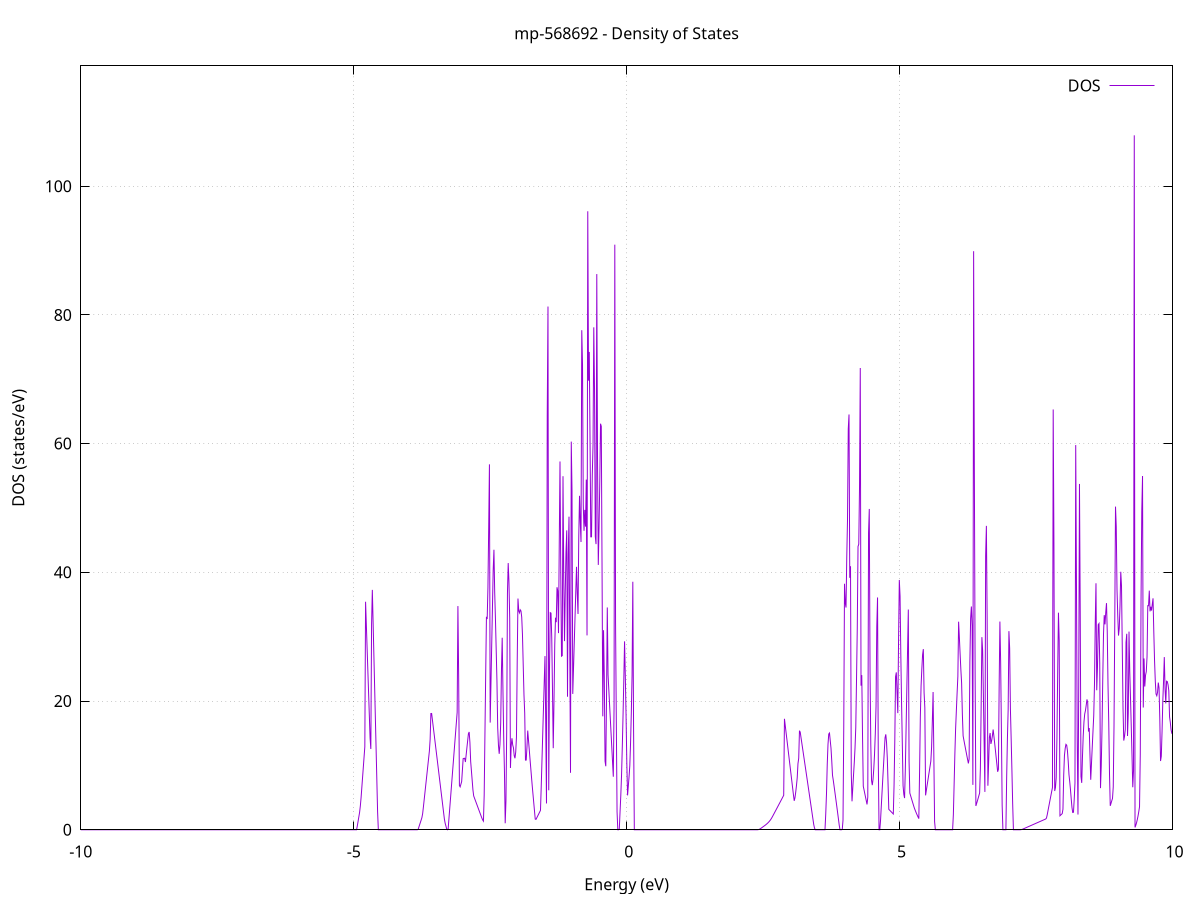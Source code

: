 set title 'mp-568692 - Density of States'
set xlabel 'Energy (eV)'
set ylabel 'DOS (states/eV)'
set grid
set xrange [-10:10]
set yrange [0:118.691]
set xzeroaxis lt -1
set terminal png size 800,600
set output 'mp-568692_dos_gnuplot.png'
plot '-' using 1:2 with lines title 'DOS'
-15.317100 0.000000
-15.303400 0.000000
-15.289600 0.000000
-15.275900 0.000000
-15.262100 0.000000
-15.248400 0.000000
-15.234600 0.000000
-15.220900 0.000000
-15.207100 0.000000
-15.193400 0.000000
-15.179600 0.000000
-15.165900 0.000000
-15.152100 0.000000
-15.138300 0.000000
-15.124600 0.000000
-15.110800 0.000000
-15.097100 0.000000
-15.083300 0.000000
-15.069600 0.000000
-15.055800 0.000000
-15.042100 0.000000
-15.028300 0.000000
-15.014600 0.000000
-15.000800 0.000000
-14.987100 0.000000
-14.973300 0.000000
-14.959600 0.000000
-14.945800 0.000000
-14.932100 0.000000
-14.918300 0.000000
-14.904600 0.000000
-14.890800 0.000000
-14.877100 0.000000
-14.863300 0.000000
-14.849500 0.000000
-14.835800 0.000000
-14.822000 0.000000
-14.808300 0.000000
-14.794500 0.000000
-14.780800 0.000000
-14.767000 0.000000
-14.753300 0.000000
-14.739500 0.000000
-14.725800 0.000000
-14.712000 0.000000
-14.698300 0.000000
-14.684500 0.000000
-14.670800 0.000000
-14.657000 0.000000
-14.643300 0.000000
-14.629500 0.000000
-14.615800 0.000000
-14.602000 0.000000
-14.588300 0.000000
-14.574500 0.000000
-14.560700 0.000000
-14.547000 0.000000
-14.533200 0.000000
-14.519500 0.000000
-14.505700 0.000000
-14.492000 0.000000
-14.478200 0.000000
-14.464500 0.000000
-14.450700 0.000000
-14.437000 0.000000
-14.423200 0.000000
-14.409500 0.000000
-14.395700 0.000000
-14.382000 0.000000
-14.368200 0.000000
-14.354500 0.000000
-14.340700 0.000000
-14.327000 0.000000
-14.313200 0.000000
-14.299400 0.000000
-14.285700 0.000000
-14.271900 0.000000
-14.258200 0.000000
-14.244400 0.000000
-14.230700 0.000000
-14.216900 0.000000
-14.203200 0.000000
-14.189400 0.000000
-14.175700 0.000000
-14.161900 0.000000
-14.148200 0.000000
-14.134400 0.000000
-14.120700 0.000000
-14.106900 0.000000
-14.093200 0.000000
-14.079400 0.000000
-14.065700 22.449300
-14.051900 74.650500
-14.038200 40.347500
-14.024400 6.045500
-14.010600 102.266500
-13.996900 196.701000
-13.983100 0.000000
-13.969400 0.000000
-13.955600 0.000000
-13.941900 0.000000
-13.928100 0.000000
-13.914400 0.000000
-13.900600 0.000000
-13.886900 0.000000
-13.873100 0.000000
-13.859400 0.000000
-13.845600 0.000000
-13.831900 0.000000
-13.818100 0.000000
-13.804400 0.000000
-13.790600 0.000000
-13.776900 0.000000
-13.763100 0.000000
-13.749400 0.000000
-13.735600 0.000000
-13.721800 0.000000
-13.708100 0.000000
-13.694300 0.000000
-13.680600 0.000000
-13.666800 0.000000
-13.653100 0.000000
-13.639300 0.000000
-13.625600 0.000000
-13.611800 3.114900
-13.598100 11.109800
-13.584300 19.122300
-13.570600 27.152500
-13.556800 52.935800
-13.543100 3.145900
-13.529300 0.523300
-13.515600 3.821100
-13.501800 7.434000
-13.488100 11.068400
-13.474300 14.724200
-13.460600 42.680800
-13.446800 258.481800
-13.433000 65.773600
-13.419300 79.774200
-13.405500 77.153600
-13.391800 0.000000
-13.378000 0.000000
-13.364300 0.000000
-13.350500 0.000000
-13.336800 0.000000
-13.323000 0.000000
-13.309300 0.000000
-13.295500 0.000000
-13.281800 105.246600
-13.268000 1.382200
-13.254300 172.675500
-13.240500 112.305400
-13.226800 0.000000
-13.213000 0.000000
-13.199300 0.000000
-13.185500 0.000000
-13.171800 0.000000
-13.158000 0.000000
-13.144200 0.000000
-13.130500 0.000000
-13.116700 0.000000
-13.103000 0.000000
-13.089200 0.000000
-13.075500 0.000000
-13.061700 0.000000
-13.048000 0.000000
-13.034200 0.000000
-13.020500 0.000000
-13.006700 0.000000
-12.993000 0.000000
-12.979200 0.000000
-12.965500 0.000000
-12.951700 0.000000
-12.938000 0.000000
-12.924200 0.000000
-12.910500 66.607600
-12.896700 0.000000
-12.882900 357.716200
-12.869200 0.000000
-12.855400 1118.394400
-12.841700 209.458900
-12.827900 262.311100
-12.814200 0.000000
-12.800400 142.473800
-12.786700 122.234100
-12.772900 0.000000
-12.759200 0.000000
-12.745400 100.367700
-12.731700 91.675200
-12.717900 0.000000
-12.704200 33.273000
-12.690400 84.511400
-12.676700 52.887900
-12.662900 68.444100
-12.649200 24.612500
-12.635400 18.746500
-12.621700 12.879900
-12.607900 7.012600
-12.594100 164.587500
-12.580400 158.787000
-12.566600 203.466400
-12.552900 0.000000
-12.539100 0.000000
-12.525400 0.000000
-12.511600 102.035000
-12.497900 18.758100
-12.484100 39.505900
-12.470400 107.656900
-12.456600 0.000000
-12.442900 0.000000
-12.429100 0.000000
-12.415400 0.000000
-12.401600 0.000000
-12.387900 0.000000
-12.374100 0.000000
-12.360400 0.000000
-12.346600 0.000000
-12.332900 0.000000
-12.319100 0.000000
-12.305300 0.000000
-12.291600 0.000000
-12.277800 0.000000
-12.264100 0.000000
-12.250300 0.000000
-12.236600 0.000000
-12.222800 0.000000
-12.209100 0.000000
-12.195300 0.000000
-12.181600 0.000000
-12.167800 0.000000
-12.154100 0.000000
-12.140300 0.000000
-12.126600 0.000000
-12.112800 0.000000
-12.099100 0.000000
-12.085300 0.000000
-12.071600 0.000000
-12.057800 0.000000
-12.044100 0.000000
-12.030300 0.000000
-12.016500 0.000000
-12.002800 0.000000
-11.989000 0.000000
-11.975300 0.000000
-11.961500 0.000000
-11.947800 0.000000
-11.934000 0.000000
-11.920300 0.000000
-11.906500 0.000000
-11.892800 0.000000
-11.879000 0.000000
-11.865300 0.000000
-11.851500 0.000000
-11.837800 0.000000
-11.824000 0.000000
-11.810300 0.000000
-11.796500 0.000000
-11.782800 0.000000
-11.769000 0.000000
-11.755300 0.000000
-11.741500 0.000000
-11.727700 0.000000
-11.714000 0.000000
-11.700200 0.000000
-11.686500 0.000000
-11.672700 0.000000
-11.659000 0.000000
-11.645200 0.000000
-11.631500 0.000000
-11.617700 0.000000
-11.604000 0.000000
-11.590200 0.000000
-11.576500 0.000000
-11.562700 0.000000
-11.549000 0.000000
-11.535200 0.000000
-11.521500 0.000000
-11.507700 0.000000
-11.494000 0.000000
-11.480200 0.000000
-11.466500 0.000000
-11.452700 0.000000
-11.438900 0.000000
-11.425200 0.000000
-11.411400 0.000000
-11.397700 0.000000
-11.383900 0.000000
-11.370200 0.000000
-11.356400 0.000000
-11.342700 0.000000
-11.328900 0.000000
-11.315200 0.000000
-11.301400 0.000000
-11.287700 0.000000
-11.273900 0.000000
-11.260200 0.000000
-11.246400 0.000000
-11.232700 0.000000
-11.218900 0.000000
-11.205200 0.000000
-11.191400 0.000000
-11.177600 0.000000
-11.163900 0.000000
-11.150100 0.000000
-11.136400 0.000000
-11.122600 0.000000
-11.108900 0.000000
-11.095100 0.000000
-11.081400 0.000000
-11.067600 0.000000
-11.053900 0.000000
-11.040100 0.000000
-11.026400 0.000000
-11.012600 0.000000
-10.998900 0.000000
-10.985100 0.000000
-10.971400 0.000000
-10.957600 0.000000
-10.943900 0.000000
-10.930100 0.000000
-10.916400 0.000000
-10.902600 0.000000
-10.888800 0.000000
-10.875100 0.000000
-10.861300 0.000000
-10.847600 0.000000
-10.833800 0.000000
-10.820100 0.000000
-10.806300 0.000000
-10.792600 0.000000
-10.778800 0.000000
-10.765100 0.000000
-10.751300 0.000000
-10.737600 0.000000
-10.723800 0.000000
-10.710100 0.000000
-10.696300 0.000000
-10.682600 0.000000
-10.668800 0.000000
-10.655100 0.000000
-10.641300 0.000000
-10.627600 0.000000
-10.613800 0.000000
-10.600000 0.000000
-10.586300 0.000000
-10.572500 0.000000
-10.558800 0.000000
-10.545000 0.000000
-10.531300 0.000000
-10.517500 0.000000
-10.503800 0.000000
-10.490000 0.000000
-10.476300 0.000000
-10.462500 0.000000
-10.448800 0.000000
-10.435000 0.000000
-10.421300 0.000000
-10.407500 0.000000
-10.393800 0.000000
-10.380000 0.000000
-10.366300 0.000000
-10.352500 0.000000
-10.338800 0.000000
-10.325000 0.000000
-10.311200 0.000000
-10.297500 0.000000
-10.283700 0.000000
-10.270000 0.000000
-10.256200 0.000000
-10.242500 0.000000
-10.228700 0.000000
-10.215000 0.000000
-10.201200 0.000000
-10.187500 0.000000
-10.173700 0.000000
-10.160000 0.000000
-10.146200 0.000000
-10.132500 0.000000
-10.118700 0.000000
-10.105000 0.000000
-10.091200 0.000000
-10.077500 0.000000
-10.063700 0.000000
-10.050000 0.000000
-10.036200 0.000000
-10.022400 0.000000
-10.008700 0.000000
-9.994900 0.000000
-9.981200 0.000000
-9.967400 0.000000
-9.953700 0.000000
-9.939900 0.000000
-9.926200 0.000000
-9.912400 0.000000
-9.898700 0.000000
-9.884900 0.000000
-9.871200 0.000000
-9.857400 0.000000
-9.843700 0.000000
-9.829900 0.000000
-9.816200 0.000000
-9.802400 0.000000
-9.788700 0.000000
-9.774900 0.000000
-9.761100 0.000000
-9.747400 0.000000
-9.733600 0.000000
-9.719900 0.000000
-9.706100 0.000000
-9.692400 0.000000
-9.678600 0.000000
-9.664900 0.000000
-9.651100 0.000000
-9.637400 0.000000
-9.623600 0.000000
-9.609900 0.000000
-9.596100 0.000000
-9.582400 0.000000
-9.568600 0.000000
-9.554900 0.000000
-9.541100 0.000000
-9.527400 0.000000
-9.513600 0.000000
-9.499900 0.000000
-9.486100 0.000000
-9.472300 0.000000
-9.458600 0.000000
-9.444800 0.000000
-9.431100 0.000000
-9.417300 0.000000
-9.403600 0.000000
-9.389800 0.000000
-9.376100 0.000000
-9.362300 0.000000
-9.348600 0.000000
-9.334800 0.000000
-9.321100 0.000000
-9.307300 0.000000
-9.293600 0.000000
-9.279800 0.000000
-9.266100 0.000000
-9.252300 0.000000
-9.238600 0.000000
-9.224800 0.000000
-9.211100 0.000000
-9.197300 0.000000
-9.183500 0.000000
-9.169800 0.000000
-9.156000 0.000000
-9.142300 0.000000
-9.128500 0.000000
-9.114800 0.000000
-9.101000 0.000000
-9.087300 0.000000
-9.073500 0.000000
-9.059800 0.000000
-9.046000 0.000000
-9.032300 0.000000
-9.018500 0.000000
-9.004800 0.000000
-8.991000 0.000000
-8.977300 0.000000
-8.963500 0.000000
-8.949800 0.000000
-8.936000 0.000000
-8.922300 0.000000
-8.908500 0.000000
-8.894700 0.000000
-8.881000 0.000000
-8.867200 0.000000
-8.853500 0.000000
-8.839700 0.000000
-8.826000 0.000000
-8.812200 0.000000
-8.798500 0.000000
-8.784700 0.000000
-8.771000 0.000000
-8.757200 0.000000
-8.743500 0.000000
-8.729700 0.000000
-8.716000 0.000000
-8.702200 0.000000
-8.688500 0.000000
-8.674700 0.000000
-8.661000 0.000000
-8.647200 0.000000
-8.633500 0.000000
-8.619700 0.000000
-8.605900 0.000000
-8.592200 0.000000
-8.578400 0.000000
-8.564700 0.000000
-8.550900 0.000000
-8.537200 0.000000
-8.523400 0.000000
-8.509700 0.000000
-8.495900 0.000000
-8.482200 0.000000
-8.468400 0.000000
-8.454700 0.000000
-8.440900 0.000000
-8.427200 0.000000
-8.413400 0.000000
-8.399700 0.000000
-8.385900 0.000000
-8.372200 0.000000
-8.358400 0.000000
-8.344600 0.000000
-8.330900 0.000000
-8.317100 0.000000
-8.303400 0.000000
-8.289600 0.000000
-8.275900 0.000000
-8.262100 0.000000
-8.248400 0.000000
-8.234600 0.000000
-8.220900 0.000000
-8.207100 0.000000
-8.193400 0.000000
-8.179600 0.000000
-8.165900 0.000000
-8.152100 0.000000
-8.138400 0.000000
-8.124600 0.000000
-8.110900 0.000000
-8.097100 0.000000
-8.083400 0.000000
-8.069600 0.000000
-8.055800 0.000000
-8.042100 0.000000
-8.028300 0.000000
-8.014600 0.000000
-8.000800 0.000000
-7.987100 0.000000
-7.973300 0.000000
-7.959600 0.000000
-7.945800 0.000000
-7.932100 0.000000
-7.918300 0.000000
-7.904600 0.000000
-7.890800 0.000000
-7.877100 0.000000
-7.863300 0.000000
-7.849600 0.000000
-7.835800 0.000000
-7.822100 0.000000
-7.808300 0.000000
-7.794600 0.000000
-7.780800 0.000000
-7.767000 0.000000
-7.753300 0.000000
-7.739500 0.000000
-7.725800 0.000000
-7.712000 0.000000
-7.698300 0.000000
-7.684500 0.000000
-7.670800 0.000000
-7.657000 0.000000
-7.643300 0.000000
-7.629500 0.000000
-7.615800 0.000000
-7.602000 0.000000
-7.588300 0.000000
-7.574500 0.000000
-7.560800 0.000000
-7.547000 0.000000
-7.533300 0.000000
-7.519500 0.000000
-7.505800 0.000000
-7.492000 0.000000
-7.478200 0.000000
-7.464500 0.000000
-7.450700 0.000000
-7.437000 0.000000
-7.423200 0.000000
-7.409500 0.000000
-7.395700 0.000000
-7.382000 0.000000
-7.368200 0.000000
-7.354500 0.000000
-7.340700 0.000000
-7.327000 0.000000
-7.313200 0.000000
-7.299500 0.000000
-7.285700 0.000000
-7.272000 0.000000
-7.258200 0.000000
-7.244500 0.000000
-7.230700 0.000000
-7.217000 0.000000
-7.203200 0.000000
-7.189400 0.000000
-7.175700 0.000000
-7.161900 0.000000
-7.148200 0.000000
-7.134400 0.000000
-7.120700 0.000000
-7.106900 0.000000
-7.093200 0.000000
-7.079400 0.000000
-7.065700 0.000000
-7.051900 0.000000
-7.038200 0.000000
-7.024400 0.000000
-7.010700 0.000000
-6.996900 0.000000
-6.983200 0.000000
-6.969400 0.000000
-6.955700 0.000000
-6.941900 0.000000
-6.928200 0.000000
-6.914400 0.000000
-6.900600 0.000000
-6.886900 0.000000
-6.873100 0.000000
-6.859400 0.000000
-6.845600 0.000000
-6.831900 0.000000
-6.818100 0.000000
-6.804400 0.000000
-6.790600 0.000000
-6.776900 0.000000
-6.763100 0.000000
-6.749400 0.000000
-6.735600 0.000000
-6.721900 0.000000
-6.708100 0.000000
-6.694400 0.000000
-6.680600 0.000000
-6.666900 0.000000
-6.653100 0.000000
-6.639300 0.000000
-6.625600 0.000000
-6.611800 0.000000
-6.598100 0.000000
-6.584300 0.000000
-6.570600 0.000000
-6.556800 0.000000
-6.543100 0.000000
-6.529300 0.000000
-6.515600 0.000000
-6.501800 0.000000
-6.488100 0.000000
-6.474300 0.000000
-6.460600 0.000000
-6.446800 0.000000
-6.433100 0.000000
-6.419300 0.000000
-6.405600 0.000000
-6.391800 0.000000
-6.378100 0.000000
-6.364300 0.000000
-6.350500 0.000000
-6.336800 0.000000
-6.323000 0.000000
-6.309300 0.000000
-6.295500 0.000000
-6.281800 0.000000
-6.268000 0.000000
-6.254300 0.000000
-6.240500 0.000000
-6.226800 0.000000
-6.213000 0.000000
-6.199300 0.000000
-6.185500 0.000000
-6.171800 0.000000
-6.158000 0.000000
-6.144300 0.000000
-6.130500 0.000000
-6.116800 0.000000
-6.103000 0.000000
-6.089300 0.000000
-6.075500 0.000000
-6.061700 0.000000
-6.048000 0.000000
-6.034200 0.000000
-6.020500 0.000000
-6.006700 0.000000
-5.993000 0.000000
-5.979200 0.000000
-5.965500 0.000000
-5.951700 0.000000
-5.938000 0.000000
-5.924200 0.000000
-5.910500 0.000000
-5.896700 0.000000
-5.883000 0.000000
-5.869200 0.000000
-5.855500 0.000000
-5.841700 0.000000
-5.828000 0.000000
-5.814200 0.000000
-5.800500 0.000000
-5.786700 0.000000
-5.772900 0.000000
-5.759200 0.000000
-5.745400 0.000000
-5.731700 0.000000
-5.717900 0.000000
-5.704200 0.000000
-5.690400 0.000000
-5.676700 0.000000
-5.662900 0.000000
-5.649200 0.000000
-5.635400 0.000000
-5.621700 0.000000
-5.607900 0.000000
-5.594200 0.000000
-5.580400 0.000000
-5.566700 0.000000
-5.552900 0.000000
-5.539200 0.000000
-5.525400 0.000000
-5.511700 0.000000
-5.497900 0.000000
-5.484100 0.000000
-5.470400 0.000000
-5.456600 0.000000
-5.442900 0.000000
-5.429100 0.000000
-5.415400 0.000000
-5.401600 0.000000
-5.387900 0.000000
-5.374100 0.000000
-5.360400 0.000000
-5.346600 0.000000
-5.332900 0.000000
-5.319100 0.000000
-5.305400 0.000000
-5.291600 0.000000
-5.277900 0.000000
-5.264100 0.000000
-5.250400 0.000000
-5.236600 0.000000
-5.222800 0.000000
-5.209100 0.000000
-5.195300 0.000000
-5.181600 0.000000
-5.167800 0.000000
-5.154100 0.000000
-5.140300 0.000000
-5.126600 0.000000
-5.112800 0.000000
-5.099100 0.000000
-5.085300 0.000000
-5.071600 0.000000
-5.057800 0.000000
-5.044100 0.000000
-5.030300 0.000000
-5.016600 0.000000
-5.002800 0.000000
-4.989100 0.000000
-4.975300 0.000000
-4.961600 0.000000
-4.947800 0.000000
-4.934000 0.610100
-4.920300 1.300000
-4.906500 1.989900
-4.892800 2.679900
-4.879000 3.676700
-4.865300 4.971100
-4.851500 6.556500
-4.837800 8.141900
-4.824000 9.727400
-4.810300 11.312800
-4.796500 12.898400
-4.782800 35.434500
-4.769000 31.907500
-4.755300 28.380500
-4.741500 24.853500
-4.727800 21.326500
-4.714000 17.799600
-4.700300 14.272700
-4.686500 12.553300
-4.672800 31.921900
-4.659000 37.277200
-4.645200 32.353900
-4.631500 27.430600
-4.617700 22.507200
-4.604000 17.583800
-4.590200 12.660400
-4.576500 7.737000
-4.562700 2.813600
-4.549000 0.000000
-4.535200 0.000000
-4.521500 0.000000
-4.507700 0.000000
-4.494000 0.000000
-4.480200 0.000000
-4.466500 0.000000
-4.452700 0.000000
-4.439000 0.000000
-4.425200 0.000000
-4.411500 0.000000
-4.397700 0.000000
-4.384000 0.000000
-4.370200 0.000000
-4.356400 0.000000
-4.342700 0.000000
-4.328900 0.000000
-4.315200 0.000000
-4.301400 0.000000
-4.287700 0.000000
-4.273900 0.000000
-4.260200 0.000000
-4.246400 0.000000
-4.232700 0.000000
-4.218900 0.000000
-4.205200 0.000000
-4.191400 0.000000
-4.177700 0.000000
-4.163900 0.000000
-4.150200 0.000000
-4.136400 0.000000
-4.122700 0.000000
-4.108900 0.000000
-4.095200 0.000000
-4.081400 0.000000
-4.067600 0.000000
-4.053900 0.000000
-4.040100 0.000000
-4.026400 0.000000
-4.012600 0.000000
-3.998900 0.000000
-3.985100 0.000000
-3.971400 0.000000
-3.957600 0.000000
-3.943900 0.000000
-3.930100 0.000000
-3.916400 0.000000
-3.902600 0.000000
-3.888900 0.000000
-3.875100 0.000000
-3.861400 0.000000
-3.847600 0.000000
-3.833900 0.000000
-3.820100 0.061000
-3.806400 0.420100
-3.792600 0.779300
-3.778800 1.138500
-3.765100 1.497700
-3.751300 1.868300
-3.737600 2.481600
-3.723800 3.511600
-3.710100 4.598000
-3.696300 5.685400
-3.682600 6.773800
-3.668800 7.863200
-3.655100 8.953700
-3.641300 10.045200
-3.627600 11.137700
-3.613800 12.231200
-3.600100 14.028800
-3.586300 18.063600
-3.572600 18.070800
-3.558800 17.105500
-3.545100 16.140100
-3.531300 15.174600
-3.517500 14.209100
-3.503800 13.243500
-3.490000 12.277800
-3.476300 11.312200
-3.462500 10.346400
-3.448800 9.380600
-3.435000 8.414700
-3.421300 7.448800
-3.407500 6.482800
-3.393800 5.516800
-3.380000 4.550700
-3.366300 3.584500
-3.352500 2.618300
-3.338800 1.652000
-3.325000 1.028200
-3.311300 0.594000
-3.297500 0.159800
-3.283800 0.000000
-3.270000 0.122000
-3.256300 1.635800
-3.242500 3.148900
-3.228700 4.661600
-3.215000 6.173600
-3.201200 7.685100
-3.187500 9.196100
-3.173700 10.706500
-3.160000 12.216300
-3.146200 13.725600
-3.132500 15.234400
-3.118700 16.742500
-3.105000 18.250200
-3.091200 34.756100
-3.077500 23.845000
-3.063700 6.866600
-3.050000 6.665100
-3.036200 7.079900
-3.022500 7.494600
-3.008700 9.266300
-2.995000 11.058100
-2.981200 11.094000
-2.967500 11.108000
-2.953700 10.528100
-2.939900 11.658800
-2.926200 12.769700
-2.912400 13.860700
-2.898700 14.931800
-2.884900 15.195900
-2.871200 13.555900
-2.857400 10.600900
-2.843700 9.151900
-2.829900 7.691200
-2.816200 6.207300
-2.802400 5.263900
-2.788700 4.948100
-2.774900 4.632300
-2.761200 4.316600
-2.747400 4.000800
-2.733700 3.685100
-2.719900 3.369300
-2.706200 3.053600
-2.692400 2.737800
-2.678700 2.422100
-2.664900 2.106400
-2.651100 1.790700
-2.637400 1.527800
-2.623600 1.343100
-2.609900 5.359100
-2.596100 14.827100
-2.582400 24.070100
-2.568600 33.088000
-2.554900 32.747200
-2.541100 37.630200
-2.527400 46.850100
-2.513600 56.779300
-2.499900 16.657300
-2.486100 22.636800
-2.472400 28.573400
-2.458600 34.467000
-2.444900 40.317800
-2.431100 43.507600
-2.417400 36.913900
-2.403600 32.762000
-2.389900 27.979600
-2.376100 23.126400
-2.362300 15.876700
-2.348600 13.147900
-2.334800 11.805100
-2.321100 13.242400
-2.307300 16.639000
-2.293600 24.653400
-2.279800 29.841300
-2.266100 21.689000
-2.252300 14.385000
-2.238600 9.012800
-2.224800 1.014300
-2.211100 4.478200
-2.197300 15.531900
-2.183600 36.751700
-2.169800 41.442400
-2.156100 38.534800
-2.142300 32.892700
-2.128600 9.598200
-2.114800 13.068800
-2.101000 14.221000
-2.087300 13.177900
-2.073500 12.732700
-2.059800 11.503900
-2.046000 11.112700
-2.032300 12.076800
-2.018500 14.396200
-2.004800 26.137600
-1.991000 35.929800
-1.977300 34.053000
-1.963500 33.704400
-1.949800 34.178900
-1.936000 34.005200
-1.922300 33.040200
-1.908500 30.312900
-1.894800 25.617600
-1.881000 20.979900
-1.867300 18.118700
-1.853500 10.821600
-1.839800 10.834000
-1.826000 12.856300
-1.812200 15.411600
-1.798500 13.950300
-1.784700 12.500700
-1.771000 11.062700
-1.757200 9.636300
-1.743500 8.221600
-1.729700 6.824500
-1.716000 5.532600
-1.702200 4.240800
-1.688500 2.949200
-1.674700 1.657800
-1.661000 1.616300
-1.647200 1.845700
-1.633500 2.077000
-1.619700 2.310100
-1.606000 2.545100
-1.592200 2.781900
-1.578500 3.020500
-1.564700 6.734300
-1.551000 10.833700
-1.537200 14.908600
-1.523400 18.959100
-1.509700 22.985100
-1.495900 26.986600
-1.482200 16.425400
-1.468400 4.090800
-1.454700 64.389100
-1.440900 81.301900
-1.427200 6.137500
-1.413400 24.638500
-1.399700 33.735900
-1.385900 33.665300
-1.372200 29.875600
-1.358400 21.596400
-1.344700 12.673900
-1.330900 20.096800
-1.317200 28.706600
-1.303400 32.950400
-1.289700 32.261600
-1.275900 37.685600
-1.262200 37.116000
-1.248400 30.553000
-1.234600 44.343900
-1.220900 57.227900
-1.207100 40.190800
-1.193400 26.972700
-1.179600 27.058600
-1.165900 54.934400
-1.152100 39.385400
-1.138400 29.312100
-1.124600 36.849000
-1.110900 43.207600
-1.097100 46.523900
-1.083400 20.668200
-1.069600 42.779100
-1.055900 48.648100
-1.042100 28.532200
-1.028400 8.850500
-1.014600 60.310700
-1.000900 52.611800
-0.987100 21.104600
-0.973400 25.075800
-0.959600 29.036900
-0.945800 32.987800
-0.932100 36.928600
-0.918300 40.859300
-0.904600 36.633900
-0.890800 33.532200
-0.877100 45.576800
-0.863300 51.889500
-0.849600 47.833700
-0.835800 44.708800
-0.822100 77.622100
-0.808300 72.229600
-0.794600 50.517300
-0.780800 46.460300
-0.767100 49.698100
-0.753300 47.102400
-0.739600 54.407900
-0.725800 30.198200
-0.712100 96.100700
-0.698300 69.783600
-0.684500 74.245900
-0.670800 60.775800
-0.657000 45.520000
-0.643300 45.519700
-0.629500 55.094600
-0.615800 59.813100
-0.602000 78.066600
-0.588300 68.253300
-0.574500 45.584900
-0.560800 44.384000
-0.547000 86.341600
-0.533300 57.145400
-0.519500 41.154600
-0.505800 46.955000
-0.492000 54.156600
-0.478300 63.093800
-0.464500 62.684300
-0.450800 41.010800
-0.437000 17.625700
-0.423300 31.008300
-0.409500 23.805300
-0.395700 10.657600
-0.382000 9.871900
-0.368200 21.100800
-0.354500 34.536000
-0.340700 24.082300
-0.327000 21.820300
-0.313200 19.558300
-0.299500 17.296100
-0.285700 15.033900
-0.272000 12.771600
-0.258200 10.509200
-0.244500 8.246700
-0.230700 19.013900
-0.217000 90.913800
-0.203200 32.185400
-0.189500 17.062300
-0.175700 2.811700
-0.162000 0.000000
-0.148200 0.000000
-0.134500 0.172500
-0.120700 2.789300
-0.106900 5.381900
-0.093200 8.523600
-0.079400 12.945600
-0.065700 17.878100
-0.051900 23.321100
-0.038200 29.274600
-0.024400 23.889100
-0.010700 17.798700
0.003100 10.431200
0.016800 5.345900
0.030600 6.797300
0.044300 8.247900
0.058100 9.972000
0.071800 13.516600
0.085600 18.175200
0.099300 23.947800
0.113100 38.535700
0.126800 15.880600
0.140600 0.000000
0.154300 0.000000
0.168100 0.000000
0.181900 0.000000
0.195600 0.000000
0.209400 0.000000
0.223100 0.000000
0.236900 0.000000
0.250600 0.000000
0.264400 0.000000
0.278100 0.000000
0.291900 0.000000
0.305600 0.000000
0.319400 0.000000
0.333100 0.000000
0.346900 0.000000
0.360600 0.000000
0.374400 0.000000
0.388100 0.000000
0.401900 0.000000
0.415600 0.000000
0.429400 0.000000
0.443100 0.000000
0.456900 0.000000
0.470700 0.000000
0.484400 0.000000
0.498200 0.000000
0.511900 0.000000
0.525700 0.000000
0.539400 0.000000
0.553200 0.000000
0.566900 0.000000
0.580700 0.000000
0.594400 0.000000
0.608200 0.000000
0.621900 0.000000
0.635700 0.000000
0.649400 0.000000
0.663200 0.000000
0.676900 0.000000
0.690700 0.000000
0.704400 0.000000
0.718200 0.000000
0.731900 0.000000
0.745700 0.000000
0.759500 0.000000
0.773200 0.000000
0.787000 0.000000
0.800700 0.000000
0.814500 0.000000
0.828200 0.000000
0.842000 0.000000
0.855700 0.000000
0.869500 0.000000
0.883200 0.000000
0.897000 0.000000
0.910700 0.000000
0.924500 0.000000
0.938200 0.000000
0.952000 0.000000
0.965700 0.000000
0.979500 0.000000
0.993200 0.000000
1.007000 0.000000
1.020800 0.000000
1.034500 0.000000
1.048300 0.000000
1.062000 0.000000
1.075800 0.000000
1.089500 0.000000
1.103300 0.000000
1.117000 0.000000
1.130800 0.000000
1.144500 0.000000
1.158300 0.000000
1.172000 0.000000
1.185800 0.000000
1.199500 0.000000
1.213300 0.000000
1.227000 0.000000
1.240800 0.000000
1.254500 0.000000
1.268300 0.000000
1.282000 0.000000
1.295800 0.000000
1.309600 0.000000
1.323300 0.000000
1.337100 0.000000
1.350800 0.000000
1.364600 0.000000
1.378300 0.000000
1.392100 0.000000
1.405800 0.000000
1.419600 0.000000
1.433300 0.000000
1.447100 0.000000
1.460800 0.000000
1.474600 0.000000
1.488300 0.000000
1.502100 0.000000
1.515800 0.000000
1.529600 0.000000
1.543300 0.000000
1.557100 0.000000
1.570800 0.000000
1.584600 0.000000
1.598400 0.000000
1.612100 0.000000
1.625900 0.000000
1.639600 0.000000
1.653400 0.000000
1.667100 0.000000
1.680900 0.000000
1.694600 0.000000
1.708400 0.000000
1.722100 0.000000
1.735900 0.000000
1.749600 0.000000
1.763400 0.000000
1.777100 0.000000
1.790900 0.000000
1.804600 0.000000
1.818400 0.000000
1.832100 0.000000
1.845900 0.000000
1.859600 0.000000
1.873400 0.000000
1.887200 0.000000
1.900900 0.000000
1.914700 0.000000
1.928400 0.000000
1.942200 0.000000
1.955900 0.000000
1.969700 0.000000
1.983400 0.000000
1.997200 0.000000
2.010900 0.000000
2.024700 0.000000
2.038400 0.000000
2.052200 0.000000
2.065900 0.000000
2.079700 0.000000
2.093400 0.000000
2.107200 0.000000
2.120900 0.000000
2.134700 0.000000
2.148400 0.000000
2.162200 0.000000
2.176000 0.000000
2.189700 0.000000
2.203500 0.000000
2.217200 0.000000
2.231000 0.000000
2.244700 0.000000
2.258500 0.000000
2.272200 0.000000
2.286000 0.000000
2.299700 0.000000
2.313500 0.000000
2.327200 0.000000
2.341000 0.000000
2.354700 0.000000
2.368500 0.000000
2.382200 0.000000
2.396000 0.000000
2.409700 0.012600
2.423500 0.051900
2.437300 0.105600
2.451000 0.173900
2.464800 0.255400
2.478500 0.339600
2.492300 0.423800
2.506000 0.508100
2.519800 0.592400
2.533500 0.678900
2.547300 0.770500
2.561000 0.867200
2.574800 0.969100
2.588500 1.078500
2.602300 1.199600
2.616000 1.332700
2.629800 1.477700
2.643500 1.645000
2.657300 1.833500
2.671000 2.040700
2.684800 2.260000
2.698500 2.479500
2.712300 2.699200
2.726100 2.919300
2.739800 3.139600
2.753600 3.360100
2.767300 3.580900
2.781100 3.802000
2.794800 4.023400
2.808600 4.245000
2.822300 4.466800
2.836100 4.689000
2.849800 4.911300
2.863600 5.134000
2.877300 5.356900
2.891100 17.241900
2.904800 16.254100
2.918600 15.266500
2.932300 14.279000
2.946100 13.291700
2.959800 12.304600
2.973600 11.317700
2.987300 10.331000
3.001100 9.344400
3.014900 8.358000
3.028600 7.371700
3.042400 6.385600
3.056100 5.399700
3.069900 4.498600
3.083600 4.975300
3.097400 5.843100
3.111100 6.878200
3.124900 8.080700
3.138600 10.274300
3.152400 11.114400
3.166100 15.396800
3.179900 15.169300
3.193600 14.374600
3.207400 13.579600
3.221100 12.784400
3.234900 11.988800
3.248600 11.193000
3.262400 10.396900
3.276100 9.600500
3.289900 8.803800
3.303700 8.006800
3.317400 7.209500
3.331200 6.411900
3.344900 5.614100
3.358700 4.815900
3.372400 4.017500
3.386200 3.218800
3.399900 2.419700
3.413700 1.620400
3.427400 0.820800
3.441200 0.279300
3.454900 0.000000
3.468700 0.000000
3.482400 0.000000
3.496200 0.000000
3.509900 0.000000
3.523700 0.000000
3.537400 0.000000
3.551200 0.000000
3.564900 0.000000
3.578700 0.000000
3.592500 0.000000
3.606200 0.000000
3.620000 0.000000
3.633700 0.000000
3.647500 2.458200
3.661200 5.602300
3.675000 10.165200
3.688700 13.258200
3.702500 14.881400
3.716200 15.034800
3.730000 13.836500
3.743700 12.679300
3.757500 10.714200
3.771200 8.468600
3.785000 7.717400
3.798700 6.869300
3.812500 6.012400
3.826200 5.146900
3.840000 4.272600
3.853700 3.389600
3.867500 2.497900
3.881300 1.597400
3.895000 0.688300
3.908800 0.000000
3.922500 0.000000
3.936300 0.000000
3.950000 0.053000
3.963800 1.493800
3.977500 15.980100
3.991300 38.222600
4.005000 35.249600
4.018800 34.531700
4.032500 42.285700
4.046300 48.203000
4.060000 62.289600
4.073800 64.526800
4.087500 39.147300
4.101300 40.951500
4.115000 8.811200
4.128800 4.423200
4.142600 6.473800
4.156300 8.476600
4.170100 10.431400
4.183800 12.697200
4.197600 15.884400
4.211300 23.346400
4.225100 31.300300
4.238800 44.017800
4.252600 44.373400
4.266300 53.253500
4.280100 71.743800
4.293800 22.391100
4.307600 24.030200
4.321300 14.588900
4.335100 6.775100
4.348800 6.207400
4.362600 5.639800
4.376300 5.072400
4.390100 4.505100
4.403800 3.938000
4.417600 5.072800
4.431400 46.120700
4.445100 49.850800
4.458900 24.848500
4.472600 13.335600
4.486400 7.661200
4.500100 6.933000
4.513900 7.835600
4.527600 9.483100
4.541400 11.752500
4.555100 14.880000
4.568900 19.167000
4.582600 31.591200
4.596400 36.093900
4.610100 10.814200
4.623900 0.000000
4.637600 0.000000
4.651400 1.472800
4.665100 3.657700
4.678900 5.824000
4.692600 7.971800
4.706400 10.101000
4.720200 12.211500
4.733900 14.303500
4.747700 14.824200
4.761400 13.529100
4.775200 11.114300
4.788900 7.224400
4.802700 3.179800
4.816400 3.058700
4.830200 2.937600
4.843900 2.816500
4.857700 2.695600
4.871400 2.574700
4.885200 2.453800
4.898900 6.900700
4.912700 13.914300
4.926400 23.783500
4.940200 24.455400
4.953900 21.293400
4.967700 18.122200
4.981400 29.357300
4.995200 38.812200
5.009000 36.297100
5.022700 27.253500
5.036500 19.786700
5.050200 13.372400
5.064000 6.871400
5.077700 5.516400
5.091500 4.924700
5.105200 9.297000
5.119000 15.563000
5.132700 21.784800
5.146500 27.980200
5.160200 34.216400
5.174000 10.611600
5.187700 5.705100
5.201500 5.315300
5.215200 4.926400
5.229000 4.538300
5.242700 4.151100
5.256500 3.764800
5.270200 3.387000
5.284000 3.079700
5.297800 2.785000
5.311500 2.502900
5.325300 2.233200
5.339000 1.976200
5.352800 1.731600
5.366500 9.027100
5.380300 17.499600
5.394000 22.370800
5.407800 24.977500
5.421500 27.183300
5.435300 28.069400
5.449000 21.311300
5.462800 18.967900
5.476500 5.348100
5.490300 6.109200
5.504000 6.869700
5.517800 7.629700
5.531500 8.389200
5.545300 9.148000
5.559100 9.906400
5.572800 10.664200
5.586600 12.811200
5.600300 16.896900
5.614100 21.409900
5.627800 11.558300
5.641600 1.277200
5.655300 0.000000
5.669100 0.000000
5.682800 0.000000
5.696600 0.000000
5.710300 0.000000
5.724100 0.000000
5.737800 0.000000
5.751600 0.000000
5.765300 0.000000
5.779100 0.000000
5.792800 0.000000
5.806600 0.000000
5.820300 0.000000
5.834100 0.000000
5.847900 0.000000
5.861600 0.000000
5.875400 0.000000
5.889100 0.000000
5.902900 0.000000
5.916600 0.000000
5.930400 0.000000
5.944100 0.000000
5.957900 0.000000
5.971600 0.000000
5.985400 2.336500
5.999100 6.973200
6.012900 11.737400
6.026600 15.686400
6.040400 18.522800
6.054100 21.238000
6.067900 23.829400
6.081600 32.332300
6.095400 29.890800
6.109100 27.328400
6.122900 24.865300
6.136700 22.791100
6.150400 17.946600
6.164200 14.589400
6.177900 13.953800
6.191700 13.329800
6.205400 12.714700
6.219200 12.105400
6.232900 11.501800
6.246700 10.903900
6.260400 10.311700
6.274200 11.010800
6.287900 26.113100
6.301700 32.835900
6.315400 34.691200
6.329200 31.679000
6.342900 6.979200
6.356700 89.891500
6.370400 55.221300
6.384200 24.066600
6.397900 3.702500
6.411700 4.088200
6.425500 4.482700
6.439200 4.885900
6.453000 5.298000
6.466700 5.718700
6.480500 9.493000
6.494200 18.852800
6.508000 29.927900
6.521700 27.865300
6.535500 20.933600
6.549200 13.527000
6.563000 5.884600
6.576700 42.608500
6.590500 47.222800
6.604200 32.867800
6.618000 6.847900
6.631700 10.423800
6.645500 14.357200
6.659200 15.030100
6.673000 13.340000
6.686700 13.844400
6.700500 14.591200
6.714300 15.580500
6.728000 14.562600
6.741800 13.477500
6.755500 12.379800
6.769300 11.269700
6.783000 10.147000
6.796800 9.011800
6.810500 9.389800
6.824300 22.226300
6.838000 32.351000
6.851800 26.070200
6.865500 15.455400
6.879300 3.832400
6.893000 0.000000
6.906800 0.000000
6.920500 0.000000
6.934300 0.000000
6.948000 0.000000
6.961800 8.108200
6.975600 14.133000
6.989300 18.690600
7.003100 30.862200
7.016800 28.200100
7.030600 18.759000
7.044300 14.159200
7.058100 9.270000
7.071800 4.091400
7.085600 0.000000
7.099300 0.000000
7.113100 0.000000
7.126800 0.000000
7.140600 0.000000
7.154300 0.000000
7.168100 0.000000
7.181800 0.000000
7.195600 0.000000
7.209300 0.002200
7.223100 0.014300
7.236800 0.036800
7.250600 0.076900
7.264400 0.128400
7.278100 0.179800
7.291900 0.231200
7.305600 0.282700
7.319400 0.334100
7.333100 0.385500
7.346900 0.437000
7.360600 0.488500
7.374400 0.539900
7.388100 0.591400
7.401900 0.642900
7.415600 0.694400
7.429400 0.745800
7.443100 0.797300
7.456900 0.848800
7.470600 0.900400
7.484400 0.951900
7.498100 1.003400
7.511900 1.054900
7.525600 1.106400
7.539400 1.158000
7.553200 1.209500
7.566900 1.261100
7.580700 1.312600
7.594400 1.364200
7.608200 1.415800
7.621900 1.467300
7.635700 1.518900
7.649400 1.570500
7.663200 1.622100
7.676900 1.673700
7.690700 1.809100
7.704400 2.308100
7.718200 2.925000
7.731900 3.538300
7.745700 4.148100
7.759400 4.754300
7.773200 5.357000
7.786900 5.956100
7.800700 6.551700
7.814400 65.302700
7.828200 43.980900
7.842000 6.023900
7.855700 6.553600
7.869500 8.085900
7.883200 14.350800
7.897000 24.729700
7.910700 33.728700
7.924500 29.400800
7.938200 2.172000
7.952000 2.285100
7.965700 2.397200
7.979500 2.508300
7.993200 3.186900
8.007000 8.491900
8.020700 11.568600
8.034500 12.664400
8.048200 13.272000
8.062000 13.136700
8.075700 12.258400
8.089500 10.637200
8.103200 8.590800
8.117000 7.503000
8.130800 6.246800
8.144500 4.822200
8.158300 3.472700
8.172000 2.688900
8.185800 2.720800
8.199500 4.742600
8.213300 7.286600
8.227000 59.777400
8.240800 37.941000
8.254500 14.214600
8.268300 2.369000
8.282000 22.081600
8.295800 53.729900
8.309500 33.951500
8.323300 8.300400
8.337000 7.287700
8.350800 11.398500
8.364500 14.592800
8.378300 16.791100
8.392000 17.993300
8.405800 18.551600
8.419600 19.372900
8.433300 20.253600
8.447100 19.747900
8.460800 15.258300
8.474600 15.808900
8.488300 11.608400
8.502100 7.766200
8.515800 10.304200
8.529600 12.810900
8.543300 15.286300
8.557100 17.730400
8.570800 22.610500
8.584600 32.056500
8.598300 38.303100
8.612100 21.677400
8.625800 25.293300
8.639600 31.865100
8.653300 32.048800
8.667100 25.844400
8.680900 6.472300
8.694600 9.864300
8.708400 15.575700
8.722100 23.178800
8.735900 30.360600
8.749600 33.350600
8.763400 31.913600
8.777100 33.774600
8.790900 35.215800
8.804600 30.810100
8.818400 22.589100
8.832100 16.643200
8.845900 8.690100
8.859600 3.718000
8.873400 4.106400
8.887100 4.492100
8.900900 4.874800
8.914600 6.650200
8.928400 16.021600
8.942100 31.846900
8.955900 50.214500
8.969700 47.099900
8.983400 37.342500
8.997200 33.306600
9.010900 30.170900
9.024700 31.299200
9.038400 34.807900
9.052200 40.093400
9.065900 37.881300
9.079700 28.514100
9.093400 18.952800
9.107200 13.858100
9.120900 14.496700
9.134700 15.561700
9.148400 29.117700
9.162200 30.452100
9.175900 14.576800
9.189700 18.137600
9.203400 30.786500
9.217200 24.574400
9.230900 20.378000
9.244700 15.996300
9.258500 11.429200
9.272200 6.604300
9.286000 9.196000
9.299700 107.900900
9.313500 0.372400
9.327200 0.678200
9.341000 1.075000
9.354700 1.562800
9.368500 2.141500
9.382200 2.811200
9.396000 3.571800
9.409700 11.708000
9.423500 35.408800
9.437200 49.519900
9.451000 54.966100
9.464700 18.998600
9.478500 26.620500
9.492200 22.259600
9.506000 24.005300
9.519700 24.578200
9.533500 26.861000
9.547300 34.823500
9.561000 34.806800
9.574800 37.154400
9.588500 33.936100
9.602300 34.653200
9.616000 34.068200
9.629800 35.045100
9.643500 35.960400
9.657300 30.784400
9.671000 26.346200
9.684800 23.090600
9.698500 21.095900
9.712300 20.825100
9.726000 21.349100
9.739800 22.867200
9.753500 22.050600
9.767300 17.271800
9.781000 10.683200
9.794800 11.418300
9.808500 15.215700
9.822300 19.937900
9.836100 23.074200
9.849800 26.830400
9.863600 21.904500
9.877300 19.633800
9.891100 23.088800
9.904800 23.025500
9.918600 22.533200
9.932300 21.611700
9.946100 17.538900
9.959800 16.691400
9.973600 15.537900
9.987300 15.032600
10.001100 15.188900
10.014800 16.312700
10.028600 18.623700
10.042300 21.252800
10.056100 22.340400
10.069800 26.242800
10.083600 26.180200
10.097400 27.076000
10.111100 32.052700
10.124900 34.150900
10.138600 25.239500
10.152400 17.820500
10.166100 14.772000
10.179900 11.754600
10.193600 9.271600
10.207400 6.891300
10.221100 5.671600
10.234900 5.064900
10.248600 4.498900
10.262400 4.065900
10.276100 4.516000
10.289900 5.161100
10.303600 5.972600
10.317400 6.924300
10.331100 8.015800
10.344900 9.247000
10.358600 28.889000
10.372400 32.792800
10.386200 32.175600
10.399900 26.375600
10.413700 18.105800
10.427400 17.809000
10.441200 19.980800
10.454900 25.961200
10.468700 29.742600
10.482400 14.839000
10.496200 11.608300
10.509900 8.014300
10.523700 4.057000
10.537400 26.892800
10.551200 30.768200
10.564900 27.581100
10.578700 26.459400
10.592400 31.296100
10.606200 24.935600
10.619900 22.866800
10.633700 20.049900
10.647400 21.187900
10.661200 20.391600
10.675000 17.660800
10.688700 11.924700
10.702500 6.070400
10.716200 2.758000
10.730000 29.095900
10.743700 36.009400
10.757500 22.463000
10.771200 17.117900
10.785000 24.976100
10.798700 17.108200
10.812500 15.998400
10.826200 14.703500
10.840000 13.223400
10.853700 13.862900
10.867500 15.604600
10.881200 20.276900
10.895000 25.845200
10.908700 16.442400
10.922500 5.153100
10.936200 0.144000
10.950000 0.000000
10.963800 0.000000
10.977500 0.000000
10.991300 0.000000
11.005000 0.000000
11.018800 0.000000
11.032500 0.000000
11.046300 0.000000
11.060000 0.000000
11.073800 0.000000
11.087500 0.000000
11.101300 0.000000
11.115000 0.000000
11.128800 0.000000
11.142500 0.000000
11.156300 0.000000
11.170000 0.000000
11.183800 0.000000
11.197500 0.000000
11.211300 0.000000
11.225000 0.000000
11.238800 0.000000
11.252600 0.000000
11.266300 0.000000
11.280100 0.000000
11.293800 0.000000
11.307600 0.000000
11.321300 0.000000
11.335100 0.000000
11.348800 0.000000
11.362600 0.000000
11.376300 0.000000
11.390100 0.000000
11.403800 0.000000
11.417600 0.000000
11.431300 0.000000
11.445100 0.000000
11.458800 0.000000
11.472600 0.000000
11.486300 0.000000
11.500100 0.000000
11.513800 0.000000
11.527600 0.000000
11.541400 0.000000
11.555100 0.000000
11.568900 0.000000
11.582600 0.000000
11.596400 0.000000
11.610100 0.000000
11.623900 0.000000
11.637600 0.000000
11.651400 0.000000
11.665100 0.000000
11.678900 0.000000
11.692600 0.000000
11.706400 0.000000
11.720100 0.000000
11.733900 0.000000
11.747600 0.000000
11.761400 0.000000
11.775100 0.000000
11.788900 0.000000
11.802700 0.000000
11.816400 0.000000
11.830200 0.000000
11.843900 0.000000
11.857700 0.000000
11.871400 0.000000
11.885200 0.000000
11.898900 0.000000
11.912700 0.000000
11.926400 0.000000
11.940200 0.000000
11.953900 0.000000
11.967700 0.000000
11.981400 0.000000
11.995200 0.000000
12.008900 0.000000
12.022700 0.000000
12.036400 0.000000
12.050200 0.000000
12.063900 0.000000
12.077700 0.000000
12.091500 0.000000
12.105200 0.000000
12.119000 0.000000
12.132700 0.000000
12.146500 0.000000
12.160200 0.000000
12.174000 0.000000
12.187700 0.000000
e
